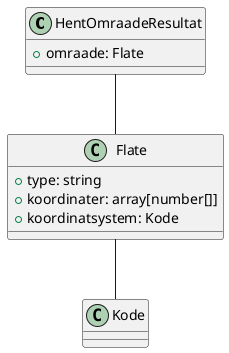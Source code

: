 @startuml

class HentOmraadeResultat {
    +omraade: Flate
}

HentOmraadeResultat -- Flate

class Flate {
    +type: string
    +koordinater: array[number[]]
    +koordinatsystem: Kode
}

Flate -- Kode

@enduml